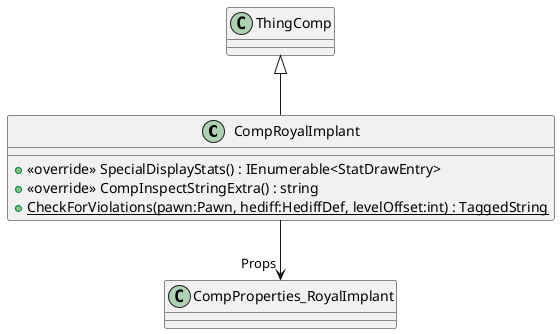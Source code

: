 @startuml
class CompRoyalImplant {
    + <<override>> SpecialDisplayStats() : IEnumerable<StatDrawEntry>
    + <<override>> CompInspectStringExtra() : string
    + {static} CheckForViolations(pawn:Pawn, hediff:HediffDef, levelOffset:int) : TaggedString
}
ThingComp <|-- CompRoyalImplant
CompRoyalImplant --> "Props" CompProperties_RoyalImplant
@enduml
